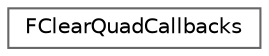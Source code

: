 digraph "Graphical Class Hierarchy"
{
 // INTERACTIVE_SVG=YES
 // LATEX_PDF_SIZE
  bgcolor="transparent";
  edge [fontname=Helvetica,fontsize=10,labelfontname=Helvetica,labelfontsize=10];
  node [fontname=Helvetica,fontsize=10,shape=box,height=0.2,width=0.4];
  rankdir="LR";
  Node0 [id="Node000000",label="FClearQuadCallbacks",height=0.2,width=0.4,color="grey40", fillcolor="white", style="filled",URL="$dd/d60/structFClearQuadCallbacks.html",tooltip=" "];
}
